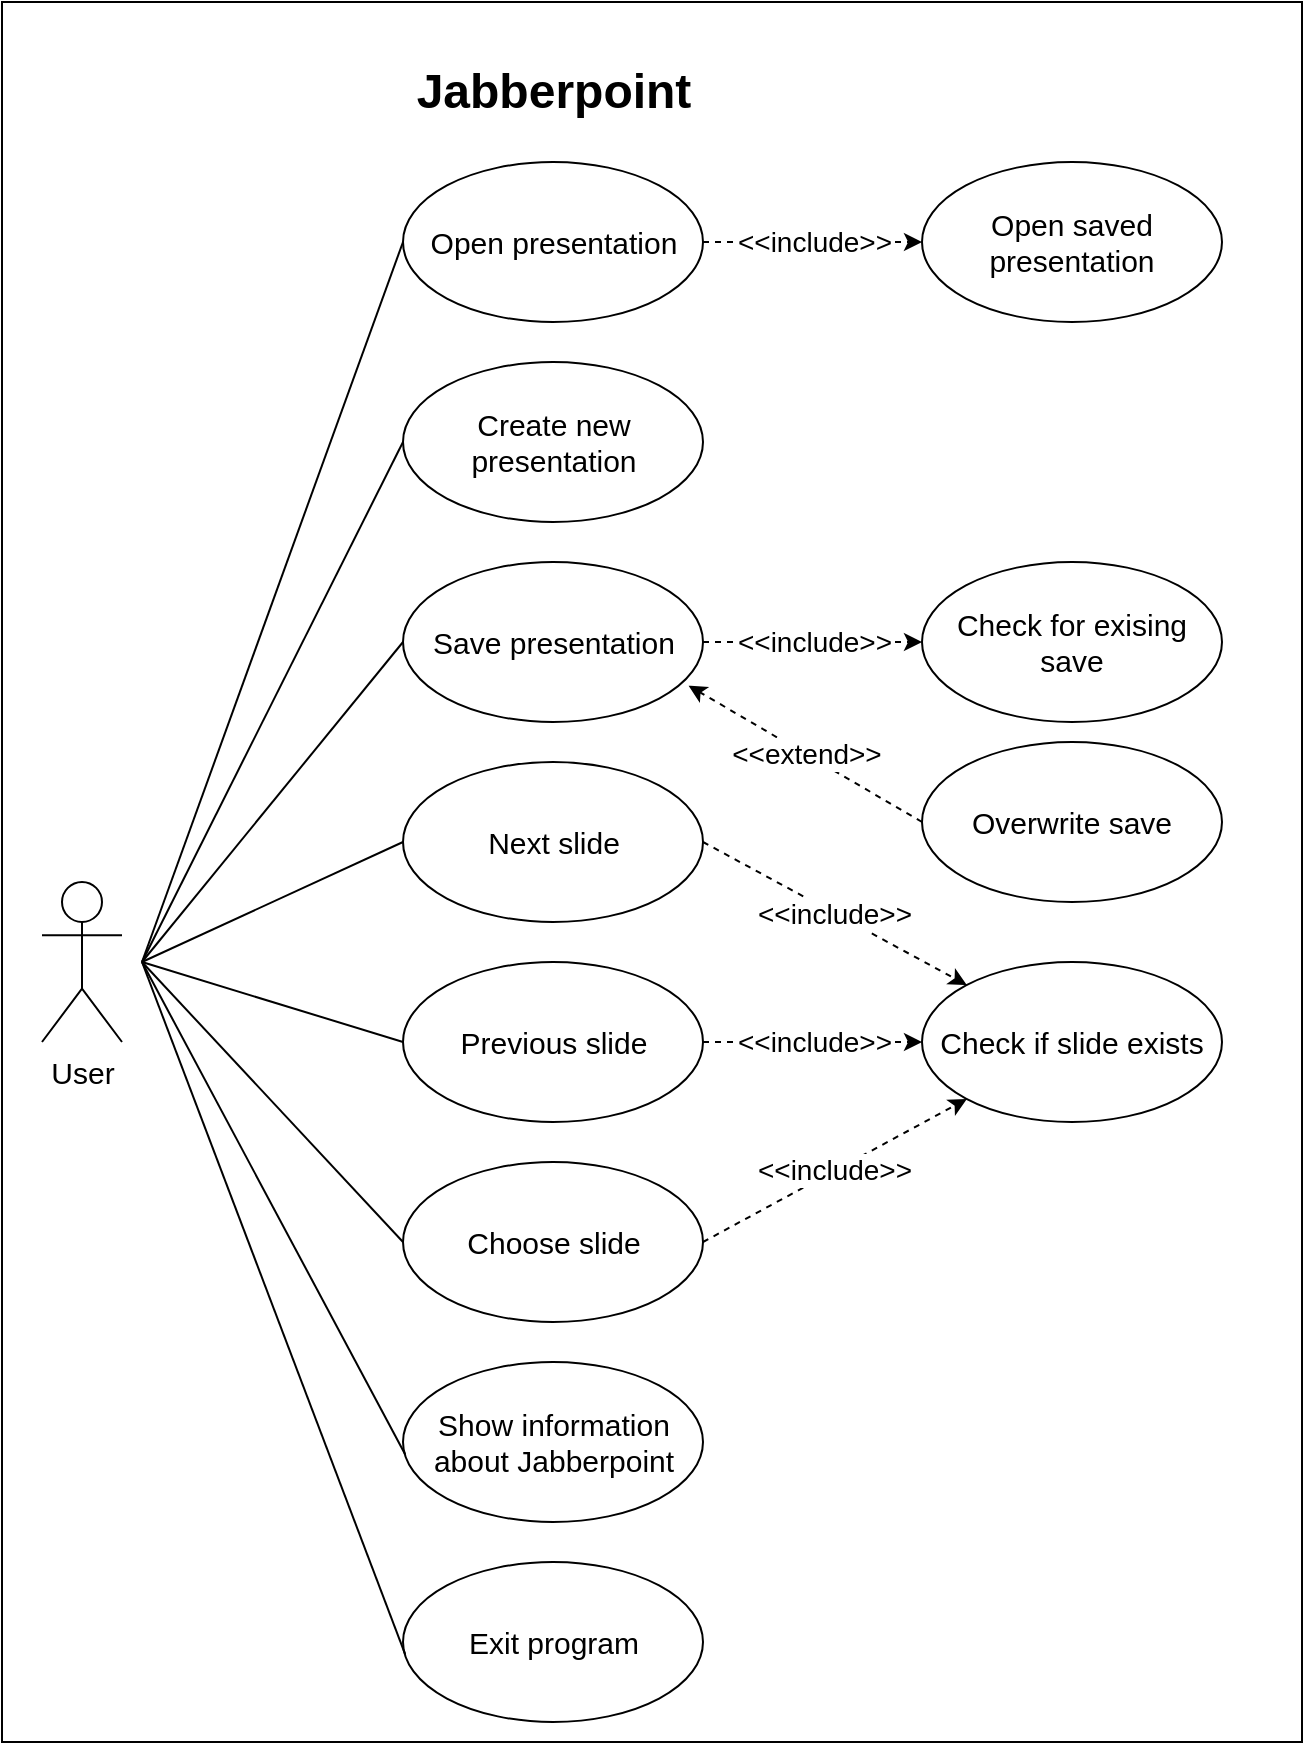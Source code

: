 <mxfile version="20.8.5" type="device"><diagram id="RtrnusEn2caY_K9TpZhm" name="Page-1"><mxGraphModel dx="2358" dy="1205" grid="1" gridSize="10" guides="1" tooltips="1" connect="1" arrows="1" fold="1" page="1" pageScale="1" pageWidth="827" pageHeight="1169" math="0" shadow="0"><root><mxCell id="0"/><mxCell id="1" parent="0"/><mxCell id="E9sQBLpgrMkBj-xUh16M-3" value="User" style="shape=umlActor;verticalLabelPosition=bottom;verticalAlign=top;html=1;outlineConnect=0;fontSize=15;fillColor=none;" parent="1" vertex="1"><mxGeometry x="250" y="460" width="40" height="80" as="geometry"/></mxCell><mxCell id="E9sQBLpgrMkBj-xUh16M-4" value="Open presentation" style="ellipse;whiteSpace=wrap;html=1;fontSize=15;fillColor=none;" parent="1" vertex="1"><mxGeometry x="430.5" y="100" width="150" height="80" as="geometry"/></mxCell><mxCell id="E9sQBLpgrMkBj-xUh16M-5" value="Create new presentation" style="ellipse;whiteSpace=wrap;html=1;fontSize=15;fillColor=none;" parent="1" vertex="1"><mxGeometry x="430.5" y="200" width="150" height="80" as="geometry"/></mxCell><mxCell id="E9sQBLpgrMkBj-xUh16M-6" value="Save presentation" style="ellipse;whiteSpace=wrap;html=1;fontSize=15;fillColor=none;" parent="1" vertex="1"><mxGeometry x="430.5" y="300" width="150" height="80" as="geometry"/></mxCell><mxCell id="E9sQBLpgrMkBj-xUh16M-7" value="Exit program" style="ellipse;whiteSpace=wrap;html=1;fontSize=15;fillColor=none;" parent="1" vertex="1"><mxGeometry x="430.5" y="800" width="150" height="80" as="geometry"/></mxCell><mxCell id="E9sQBLpgrMkBj-xUh16M-8" value="Next slide" style="ellipse;whiteSpace=wrap;html=1;fontSize=15;fillColor=none;" parent="1" vertex="1"><mxGeometry x="430.5" y="400" width="150" height="80" as="geometry"/></mxCell><mxCell id="E9sQBLpgrMkBj-xUh16M-9" value="Check if slide exists" style="ellipse;whiteSpace=wrap;html=1;fontSize=15;fillColor=none;" parent="1" vertex="1"><mxGeometry x="690" y="500" width="150" height="80" as="geometry"/></mxCell><mxCell id="E9sQBLpgrMkBj-xUh16M-10" value="Choose slide" style="ellipse;whiteSpace=wrap;html=1;fontSize=15;fillColor=none;" parent="1" vertex="1"><mxGeometry x="430.5" y="600" width="150" height="80" as="geometry"/></mxCell><mxCell id="E9sQBLpgrMkBj-xUh16M-11" value="Show information about Jabberpoint" style="ellipse;whiteSpace=wrap;html=1;fontSize=15;fillColor=none;" parent="1" vertex="1"><mxGeometry x="430.5" y="700" width="150" height="80" as="geometry"/></mxCell><mxCell id="E9sQBLpgrMkBj-xUh16M-13" value="Open saved presentation" style="ellipse;whiteSpace=wrap;html=1;fontSize=15;fillColor=none;" parent="1" vertex="1"><mxGeometry x="690" y="100" width="150" height="80" as="geometry"/></mxCell><mxCell id="E9sQBLpgrMkBj-xUh16M-15" value="&amp;lt;&amp;lt;include&amp;gt;&amp;gt;" style="html=1;labelBackgroundColor=#ffffff;startArrow=none;startFill=0;startSize=6;endArrow=classic;endFill=1;endSize=6;jettySize=auto;orthogonalLoop=1;strokeWidth=1;dashed=1;fontSize=14;rounded=0;exitX=1;exitY=0.5;exitDx=0;exitDy=0;entryX=0;entryY=0.5;entryDx=0;entryDy=0;" parent="1" source="E9sQBLpgrMkBj-xUh16M-4" target="E9sQBLpgrMkBj-xUh16M-13" edge="1"><mxGeometry width="60" height="60" relative="1" as="geometry"><mxPoint x="560" y="130" as="sourcePoint"/><mxPoint x="620" y="70" as="targetPoint"/></mxGeometry></mxCell><mxCell id="E9sQBLpgrMkBj-xUh16M-18" value="Previous slide" style="ellipse;whiteSpace=wrap;html=1;fontSize=15;fillColor=none;" parent="1" vertex="1"><mxGeometry x="430.5" y="500" width="150" height="80" as="geometry"/></mxCell><mxCell id="E9sQBLpgrMkBj-xUh16M-19" value="Check for exising save" style="ellipse;whiteSpace=wrap;html=1;fontSize=15;fillColor=none;" parent="1" vertex="1"><mxGeometry x="690" y="300" width="150" height="80" as="geometry"/></mxCell><mxCell id="E9sQBLpgrMkBj-xUh16M-20" value="&amp;lt;&amp;lt;include&amp;gt;&amp;gt;" style="html=1;labelBackgroundColor=#ffffff;startArrow=none;startFill=0;startSize=6;endArrow=classic;endFill=1;endSize=6;jettySize=auto;orthogonalLoop=1;strokeWidth=1;dashed=1;fontSize=14;rounded=0;exitX=1;exitY=0.5;exitDx=0;exitDy=0;entryX=0;entryY=0.5;entryDx=0;entryDy=0;" parent="1" source="E9sQBLpgrMkBj-xUh16M-6" target="E9sQBLpgrMkBj-xUh16M-19" edge="1"><mxGeometry x="0.004" width="60" height="60" relative="1" as="geometry"><mxPoint x="560" y="530" as="sourcePoint"/><mxPoint x="620" y="470" as="targetPoint"/><mxPoint as="offset"/></mxGeometry></mxCell><mxCell id="E9sQBLpgrMkBj-xUh16M-21" value="&amp;lt;&amp;lt;include&amp;gt;&amp;gt;" style="html=1;labelBackgroundColor=#ffffff;startArrow=none;startFill=0;startSize=6;endArrow=classic;endFill=1;endSize=6;jettySize=auto;orthogonalLoop=1;strokeWidth=1;dashed=1;fontSize=14;rounded=0;exitX=1;exitY=0.5;exitDx=0;exitDy=0;" parent="1" source="E9sQBLpgrMkBj-xUh16M-8" target="E9sQBLpgrMkBj-xUh16M-9" edge="1"><mxGeometry width="60" height="60" relative="1" as="geometry"><mxPoint x="620" y="530" as="sourcePoint"/><mxPoint x="680" y="470" as="targetPoint"/></mxGeometry></mxCell><mxCell id="E9sQBLpgrMkBj-xUh16M-22" value="&amp;lt;&amp;lt;include&amp;gt;&amp;gt;" style="html=1;labelBackgroundColor=#ffffff;startArrow=none;startFill=0;startSize=6;endArrow=classic;endFill=1;endSize=6;jettySize=auto;orthogonalLoop=1;strokeWidth=1;dashed=1;fontSize=14;rounded=0;entryX=0;entryY=0.5;entryDx=0;entryDy=0;" parent="1" source="E9sQBLpgrMkBj-xUh16M-18" target="E9sQBLpgrMkBj-xUh16M-9" edge="1"><mxGeometry width="60" height="60" relative="1" as="geometry"><mxPoint x="640" y="600" as="sourcePoint"/><mxPoint x="700" y="540" as="targetPoint"/></mxGeometry></mxCell><mxCell id="E9sQBLpgrMkBj-xUh16M-23" value="&amp;lt;&amp;lt;include&amp;gt;&amp;gt;" style="html=1;labelBackgroundColor=#ffffff;startArrow=none;startFill=0;startSize=6;endArrow=classic;endFill=1;endSize=6;jettySize=auto;orthogonalLoop=1;strokeWidth=1;dashed=1;fontSize=14;rounded=0;exitX=1;exitY=0.5;exitDx=0;exitDy=0;" parent="1" source="E9sQBLpgrMkBj-xUh16M-10" target="E9sQBLpgrMkBj-xUh16M-9" edge="1"><mxGeometry width="60" height="60" relative="1" as="geometry"><mxPoint x="650" y="660" as="sourcePoint"/><mxPoint x="710" y="600" as="targetPoint"/></mxGeometry></mxCell><mxCell id="Ezi2fpFqIM9hI2aAVeTR-6" value="Jabberpoint" style="text;html=1;strokeColor=none;fillColor=none;align=center;verticalAlign=middle;whiteSpace=wrap;rounded=0;fontSize=24;fontStyle=1" parent="1" vertex="1"><mxGeometry x="402.5" y="50" width="206" height="30" as="geometry"/></mxCell><mxCell id="Ezi2fpFqIM9hI2aAVeTR-8" value="Overwrite save" style="ellipse;whiteSpace=wrap;html=1;fontSize=15;fillColor=none;" parent="1" vertex="1"><mxGeometry x="690" y="390" width="150" height="80" as="geometry"/></mxCell><mxCell id="Ezi2fpFqIM9hI2aAVeTR-9" value="&amp;lt;&amp;lt;extend&amp;gt;&amp;gt;" style="html=1;labelBackgroundColor=#ffffff;startArrow=none;startFill=0;startSize=6;endArrow=classic;endFill=1;endSize=6;jettySize=auto;orthogonalLoop=1;strokeWidth=1;dashed=1;fontSize=14;rounded=0;entryX=0.952;entryY=0.773;entryDx=0;entryDy=0;exitX=0;exitY=0.5;exitDx=0;exitDy=0;entryPerimeter=0;" parent="1" source="Ezi2fpFqIM9hI2aAVeTR-8" target="E9sQBLpgrMkBj-xUh16M-6" edge="1"><mxGeometry width="60" height="60" relative="1" as="geometry"><mxPoint x="440.5" y="350" as="sourcePoint"/><mxPoint x="329.05" y="232" as="targetPoint"/><mxPoint as="offset"/></mxGeometry></mxCell><mxCell id="Ezi2fpFqIM9hI2aAVeTR-13" value="" style="endArrow=none;html=1;rounded=0;fontSize=24;entryX=0;entryY=0.5;entryDx=0;entryDy=0;" parent="1" target="E9sQBLpgrMkBj-xUh16M-4" edge="1"><mxGeometry width="50" height="50" relative="1" as="geometry"><mxPoint x="300" y="500" as="sourcePoint"/><mxPoint x="350" y="320" as="targetPoint"/></mxGeometry></mxCell><mxCell id="Ezi2fpFqIM9hI2aAVeTR-17" value="" style="endArrow=none;html=1;rounded=0;fontSize=24;entryX=0;entryY=0.5;entryDx=0;entryDy=0;" parent="1" target="E9sQBLpgrMkBj-xUh16M-5" edge="1"><mxGeometry width="50" height="50" relative="1" as="geometry"><mxPoint x="300" y="500" as="sourcePoint"/><mxPoint x="440.5" y="150" as="targetPoint"/></mxGeometry></mxCell><mxCell id="Ezi2fpFqIM9hI2aAVeTR-18" value="" style="endArrow=none;html=1;rounded=0;fontSize=24;entryX=0;entryY=0.5;entryDx=0;entryDy=0;" parent="1" target="E9sQBLpgrMkBj-xUh16M-6" edge="1"><mxGeometry width="50" height="50" relative="1" as="geometry"><mxPoint x="300" y="500" as="sourcePoint"/><mxPoint x="450.5" y="160" as="targetPoint"/></mxGeometry></mxCell><mxCell id="Ezi2fpFqIM9hI2aAVeTR-19" value="" style="endArrow=none;html=1;rounded=0;fontSize=24;entryX=0;entryY=0.5;entryDx=0;entryDy=0;" parent="1" target="E9sQBLpgrMkBj-xUh16M-8" edge="1"><mxGeometry width="50" height="50" relative="1" as="geometry"><mxPoint x="300" y="500" as="sourcePoint"/><mxPoint x="460.5" y="170" as="targetPoint"/></mxGeometry></mxCell><mxCell id="Ezi2fpFqIM9hI2aAVeTR-20" value="" style="endArrow=none;html=1;rounded=0;fontSize=24;entryX=0;entryY=0.5;entryDx=0;entryDy=0;" parent="1" target="E9sQBLpgrMkBj-xUh16M-18" edge="1"><mxGeometry width="50" height="50" relative="1" as="geometry"><mxPoint x="300" y="500" as="sourcePoint"/><mxPoint x="470.5" y="180" as="targetPoint"/></mxGeometry></mxCell><mxCell id="Ezi2fpFqIM9hI2aAVeTR-21" value="" style="endArrow=none;html=1;rounded=0;fontSize=24;exitX=0;exitY=0.5;exitDx=0;exitDy=0;" parent="1" source="E9sQBLpgrMkBj-xUh16M-10" edge="1"><mxGeometry width="50" height="50" relative="1" as="geometry"><mxPoint x="350" y="550" as="sourcePoint"/><mxPoint x="300" y="500" as="targetPoint"/></mxGeometry></mxCell><mxCell id="Ezi2fpFqIM9hI2aAVeTR-22" value="" style="endArrow=none;html=1;rounded=0;fontSize=24;entryX=0.007;entryY=0.576;entryDx=0;entryDy=0;entryPerimeter=0;" parent="1" target="E9sQBLpgrMkBj-xUh16M-11" edge="1"><mxGeometry width="50" height="50" relative="1" as="geometry"><mxPoint x="300" y="500" as="sourcePoint"/><mxPoint x="490.5" y="200" as="targetPoint"/></mxGeometry></mxCell><mxCell id="Ezi2fpFqIM9hI2aAVeTR-23" value="" style="endArrow=none;html=1;rounded=0;fontSize=24;entryX=0.007;entryY=0.576;entryDx=0;entryDy=0;entryPerimeter=0;" parent="1" target="E9sQBLpgrMkBj-xUh16M-7" edge="1"><mxGeometry width="50" height="50" relative="1" as="geometry"><mxPoint x="300" y="500" as="sourcePoint"/><mxPoint x="500.5" y="210" as="targetPoint"/></mxGeometry></mxCell><mxCell id="_S0CZ9aeOS2weguhCRhE-1" value="" style="rounded=0;whiteSpace=wrap;html=1;fillColor=none;" parent="1" vertex="1"><mxGeometry x="230" y="20" width="650" height="870" as="geometry"/></mxCell></root></mxGraphModel></diagram></mxfile>